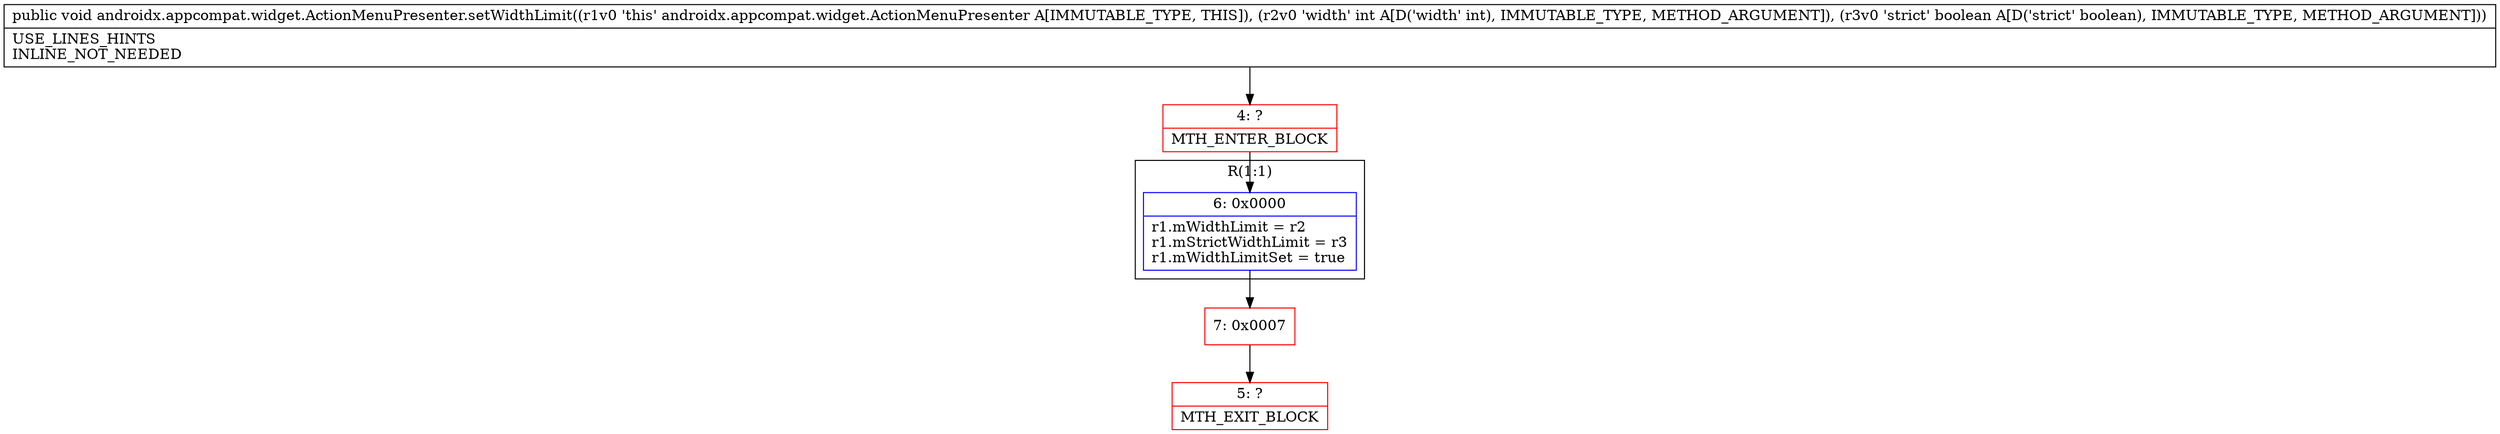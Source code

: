 digraph "CFG forandroidx.appcompat.widget.ActionMenuPresenter.setWidthLimit(IZ)V" {
subgraph cluster_Region_1278418045 {
label = "R(1:1)";
node [shape=record,color=blue];
Node_6 [shape=record,label="{6\:\ 0x0000|r1.mWidthLimit = r2\lr1.mStrictWidthLimit = r3\lr1.mWidthLimitSet = true\l}"];
}
Node_4 [shape=record,color=red,label="{4\:\ ?|MTH_ENTER_BLOCK\l}"];
Node_7 [shape=record,color=red,label="{7\:\ 0x0007}"];
Node_5 [shape=record,color=red,label="{5\:\ ?|MTH_EXIT_BLOCK\l}"];
MethodNode[shape=record,label="{public void androidx.appcompat.widget.ActionMenuPresenter.setWidthLimit((r1v0 'this' androidx.appcompat.widget.ActionMenuPresenter A[IMMUTABLE_TYPE, THIS]), (r2v0 'width' int A[D('width' int), IMMUTABLE_TYPE, METHOD_ARGUMENT]), (r3v0 'strict' boolean A[D('strict' boolean), IMMUTABLE_TYPE, METHOD_ARGUMENT]))  | USE_LINES_HINTS\lINLINE_NOT_NEEDED\l}"];
MethodNode -> Node_4;Node_6 -> Node_7;
Node_4 -> Node_6;
Node_7 -> Node_5;
}


